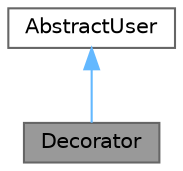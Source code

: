 digraph "Decorator"
{
 // LATEX_PDF_SIZE
  bgcolor="transparent";
  edge [fontname=Helvetica,fontsize=10,labelfontname=Helvetica,labelfontsize=10];
  node [fontname=Helvetica,fontsize=10,shape=box,height=0.2,width=0.4];
  Node1 [id="Node000001",label="Decorator",height=0.2,width=0.4,color="gray40", fillcolor="grey60", style="filled", fontcolor="black",tooltip="Base decorator for dynamically adding responsibilities to AbstractUser objects."];
  Node2 -> Node1 [id="edge1_Node000001_Node000002",dir="back",color="steelblue1",style="solid",tooltip=" "];
  Node2 [id="Node000002",label="AbstractUser",height=0.2,width=0.4,color="gray40", fillcolor="white", style="filled",URL="$classAbstractUser.html",tooltip="Abstract base for users and decorators to allow them to be treated the same."];
}
